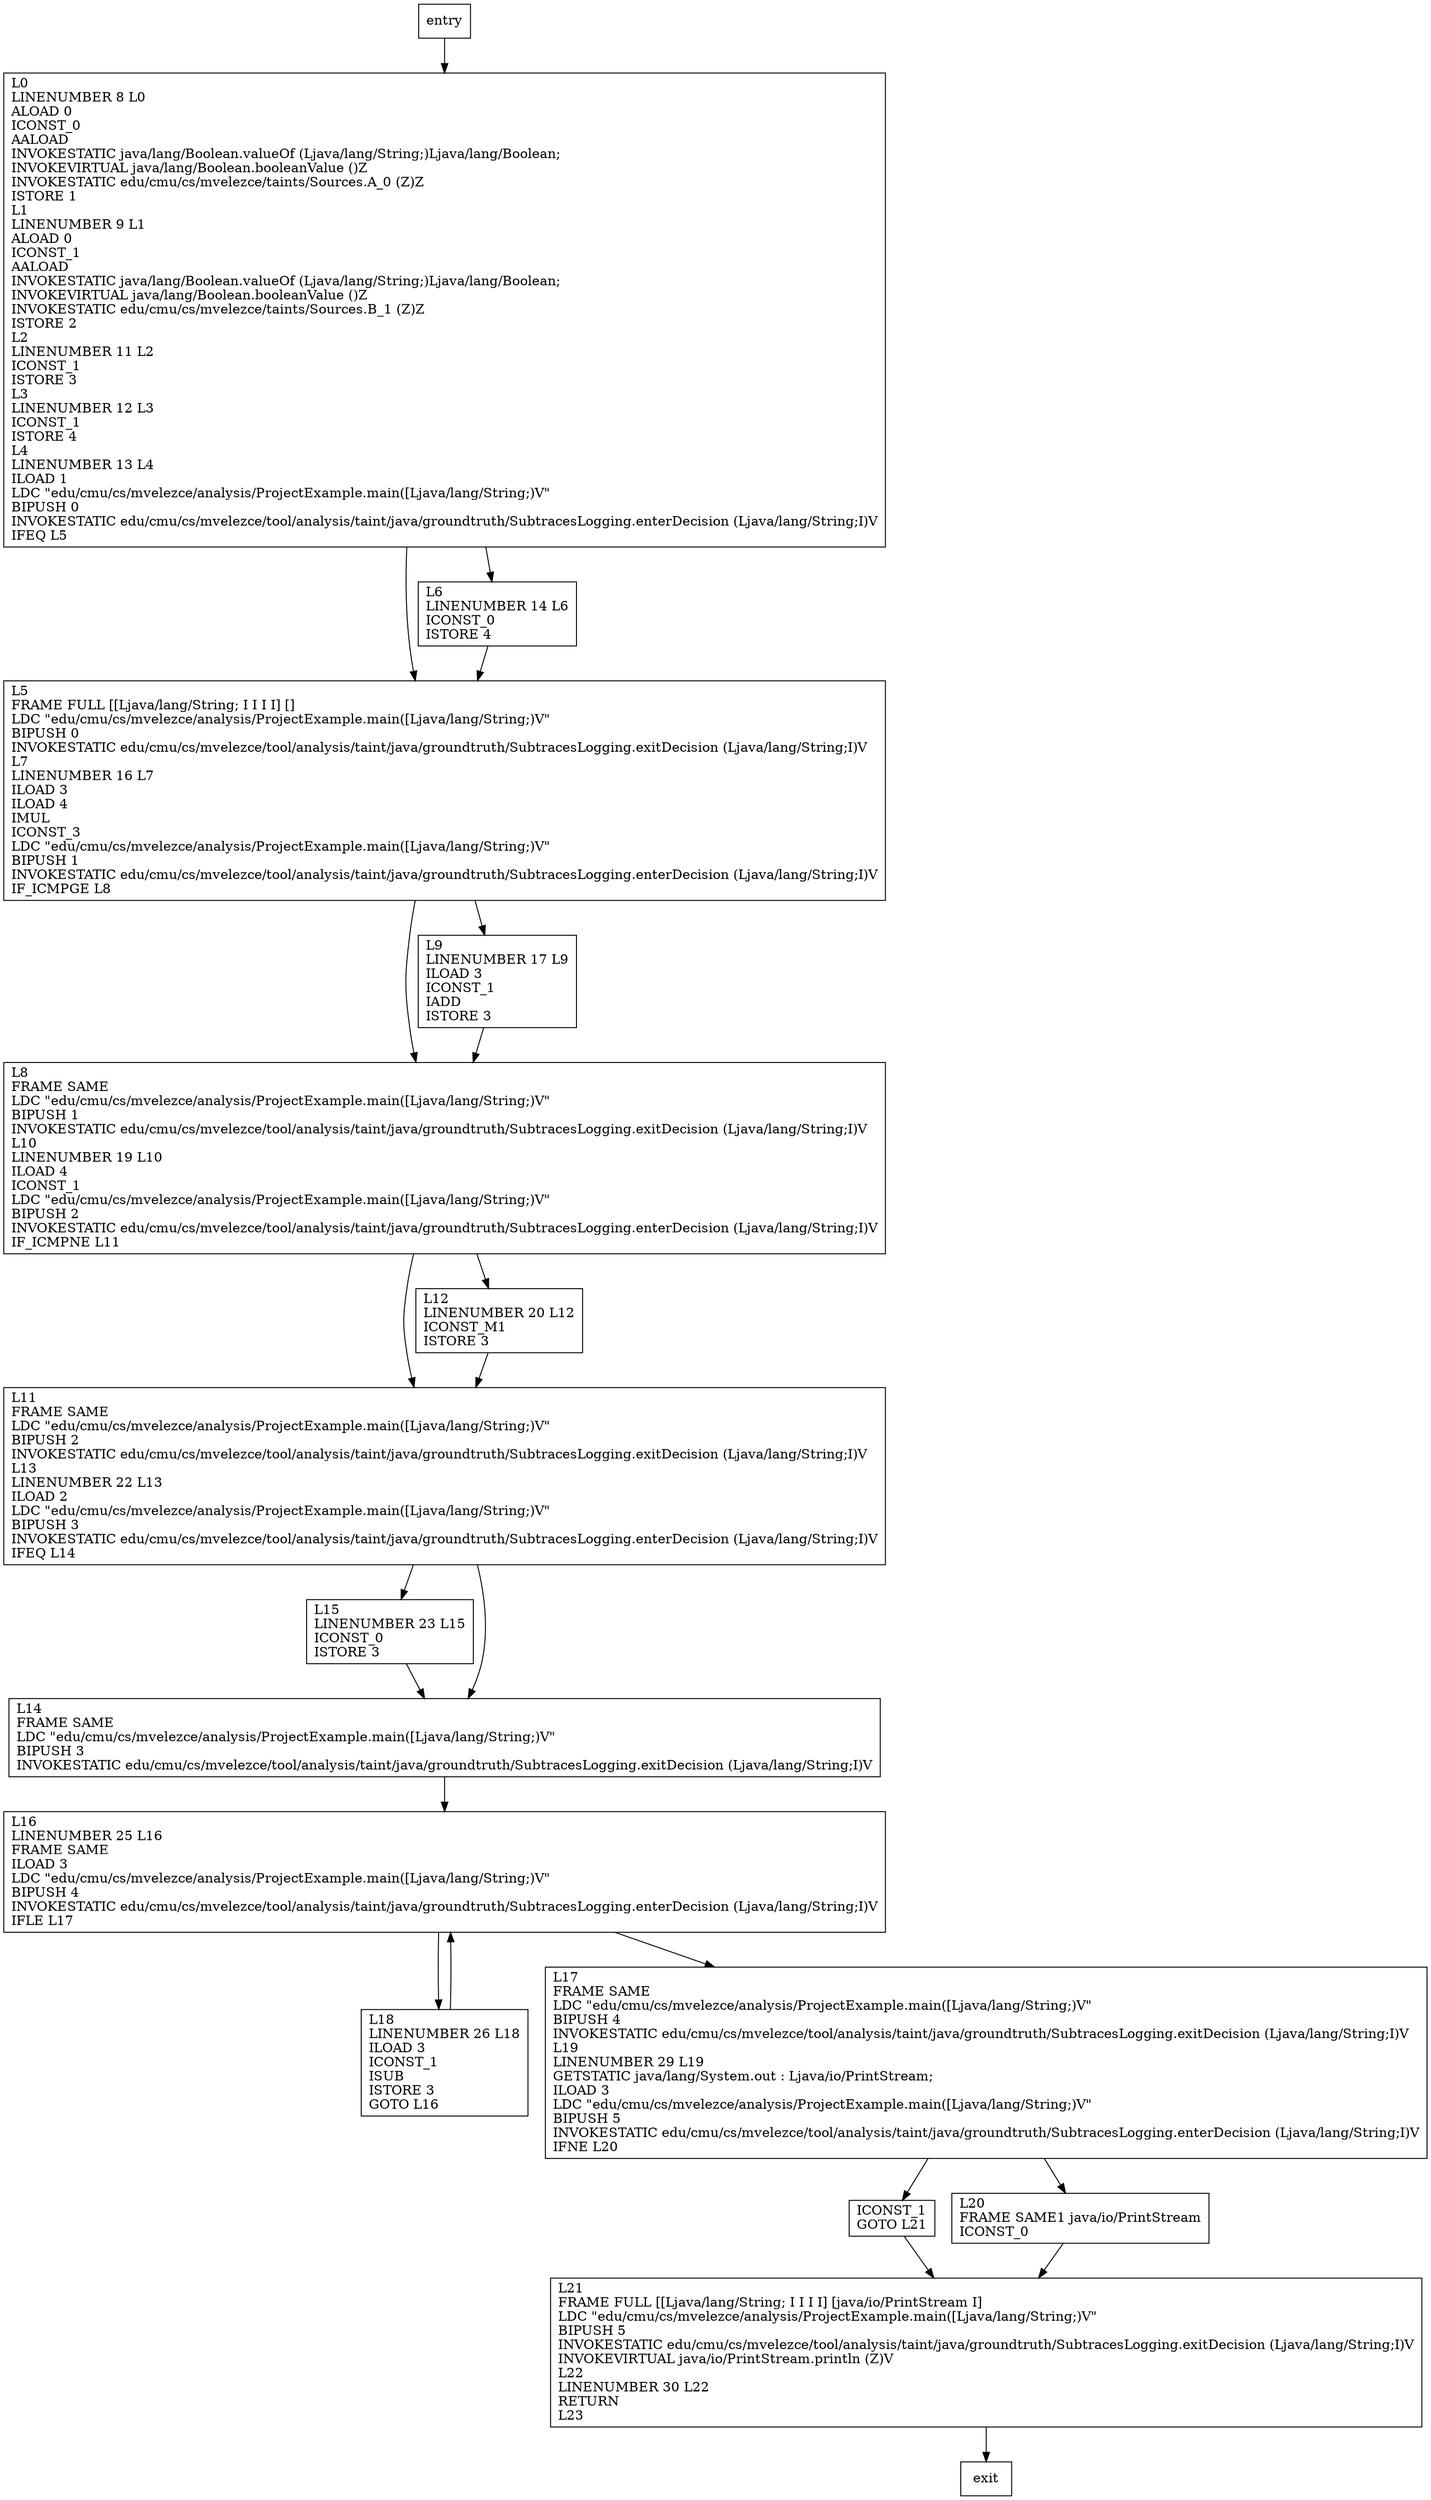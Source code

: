 digraph main {
node [shape=record];
143794182 [label="L11\lFRAME SAME\lLDC \"edu/cmu/cs/mvelezce/analysis/ProjectExample.main([Ljava/lang/String;)V\"\lBIPUSH 2\lINVOKESTATIC edu/cmu/cs/mvelezce/tool/analysis/taint/java/groundtruth/SubtracesLogging.exitDecision (Ljava/lang/String;I)V\lL13\lLINENUMBER 22 L13\lILOAD 2\lLDC \"edu/cmu/cs/mvelezce/analysis/ProjectExample.main([Ljava/lang/String;)V\"\lBIPUSH 3\lINVOKESTATIC edu/cmu/cs/mvelezce/tool/analysis/taint/java/groundtruth/SubtracesLogging.enterDecision (Ljava/lang/String;I)V\lIFEQ L14\l"];
955435390 [label="L8\lFRAME SAME\lLDC \"edu/cmu/cs/mvelezce/analysis/ProjectExample.main([Ljava/lang/String;)V\"\lBIPUSH 1\lINVOKESTATIC edu/cmu/cs/mvelezce/tool/analysis/taint/java/groundtruth/SubtracesLogging.exitDecision (Ljava/lang/String;I)V\lL10\lLINENUMBER 19 L10\lILOAD 4\lICONST_1\lLDC \"edu/cmu/cs/mvelezce/analysis/ProjectExample.main([Ljava/lang/String;)V\"\lBIPUSH 2\lINVOKESTATIC edu/cmu/cs/mvelezce/tool/analysis/taint/java/groundtruth/SubtracesLogging.enterDecision (Ljava/lang/String;I)V\lIF_ICMPNE L11\l"];
1931991968 [label="L18\lLINENUMBER 26 L18\lILOAD 3\lICONST_1\lISUB\lISTORE 3\lGOTO L16\l"];
914426886 [label="ICONST_1\lGOTO L21\l"];
1187931768 [label="L5\lFRAME FULL [[Ljava/lang/String; I I I I] []\lLDC \"edu/cmu/cs/mvelezce/analysis/ProjectExample.main([Ljava/lang/String;)V\"\lBIPUSH 0\lINVOKESTATIC edu/cmu/cs/mvelezce/tool/analysis/taint/java/groundtruth/SubtracesLogging.exitDecision (Ljava/lang/String;I)V\lL7\lLINENUMBER 16 L7\lILOAD 3\lILOAD 4\lIMUL\lICONST_3\lLDC \"edu/cmu/cs/mvelezce/analysis/ProjectExample.main([Ljava/lang/String;)V\"\lBIPUSH 1\lINVOKESTATIC edu/cmu/cs/mvelezce/tool/analysis/taint/java/groundtruth/SubtracesLogging.enterDecision (Ljava/lang/String;I)V\lIF_ICMPGE L8\l"];
438588592 [label="L6\lLINENUMBER 14 L6\lICONST_0\lISTORE 4\l"];
332266790 [label="L15\lLINENUMBER 23 L15\lICONST_0\lISTORE 3\l"];
1075178481 [label="L21\lFRAME FULL [[Ljava/lang/String; I I I I] [java/io/PrintStream I]\lLDC \"edu/cmu/cs/mvelezce/analysis/ProjectExample.main([Ljava/lang/String;)V\"\lBIPUSH 5\lINVOKESTATIC edu/cmu/cs/mvelezce/tool/analysis/taint/java/groundtruth/SubtracesLogging.exitDecision (Ljava/lang/String;I)V\lINVOKEVIRTUAL java/io/PrintStream.println (Z)V\lL22\lLINENUMBER 30 L22\lRETURN\lL23\l"];
1637681527 [label="L16\lLINENUMBER 25 L16\lFRAME SAME\lILOAD 3\lLDC \"edu/cmu/cs/mvelezce/analysis/ProjectExample.main([Ljava/lang/String;)V\"\lBIPUSH 4\lINVOKESTATIC edu/cmu/cs/mvelezce/tool/analysis/taint/java/groundtruth/SubtracesLogging.enterDecision (Ljava/lang/String;I)V\lIFLE L17\l"];
268383156 [label="L17\lFRAME SAME\lLDC \"edu/cmu/cs/mvelezce/analysis/ProjectExample.main([Ljava/lang/String;)V\"\lBIPUSH 4\lINVOKESTATIC edu/cmu/cs/mvelezce/tool/analysis/taint/java/groundtruth/SubtracesLogging.exitDecision (Ljava/lang/String;I)V\lL19\lLINENUMBER 29 L19\lGETSTATIC java/lang/System.out : Ljava/io/PrintStream;\lILOAD 3\lLDC \"edu/cmu/cs/mvelezce/analysis/ProjectExample.main([Ljava/lang/String;)V\"\lBIPUSH 5\lINVOKESTATIC edu/cmu/cs/mvelezce/tool/analysis/taint/java/groundtruth/SubtracesLogging.enterDecision (Ljava/lang/String;I)V\lIFNE L20\l"];
426914923 [label="L0\lLINENUMBER 8 L0\lALOAD 0\lICONST_0\lAALOAD\lINVOKESTATIC java/lang/Boolean.valueOf (Ljava/lang/String;)Ljava/lang/Boolean;\lINVOKEVIRTUAL java/lang/Boolean.booleanValue ()Z\lINVOKESTATIC edu/cmu/cs/mvelezce/taints/Sources.A_0 (Z)Z\lISTORE 1\lL1\lLINENUMBER 9 L1\lALOAD 0\lICONST_1\lAALOAD\lINVOKESTATIC java/lang/Boolean.valueOf (Ljava/lang/String;)Ljava/lang/Boolean;\lINVOKEVIRTUAL java/lang/Boolean.booleanValue ()Z\lINVOKESTATIC edu/cmu/cs/mvelezce/taints/Sources.B_1 (Z)Z\lISTORE 2\lL2\lLINENUMBER 11 L2\lICONST_1\lISTORE 3\lL3\lLINENUMBER 12 L3\lICONST_1\lISTORE 4\lL4\lLINENUMBER 13 L4\lILOAD 1\lLDC \"edu/cmu/cs/mvelezce/analysis/ProjectExample.main([Ljava/lang/String;)V\"\lBIPUSH 0\lINVOKESTATIC edu/cmu/cs/mvelezce/tool/analysis/taint/java/groundtruth/SubtracesLogging.enterDecision (Ljava/lang/String;I)V\lIFEQ L5\l"];
1029335754 [label="L12\lLINENUMBER 20 L12\lICONST_M1\lISTORE 3\l"];
1071541307 [label="L20\lFRAME SAME1 java/io/PrintStream\lICONST_0\l"];
808149863 [label="L9\lLINENUMBER 17 L9\lILOAD 3\lICONST_1\lIADD\lISTORE 3\l"];
2014741603 [label="L14\lFRAME SAME\lLDC \"edu/cmu/cs/mvelezce/analysis/ProjectExample.main([Ljava/lang/String;)V\"\lBIPUSH 3\lINVOKESTATIC edu/cmu/cs/mvelezce/tool/analysis/taint/java/groundtruth/SubtracesLogging.exitDecision (Ljava/lang/String;I)V\l"];
entry;
exit;
143794182 -> 332266790;
143794182 -> 2014741603;
955435390 -> 143794182;
955435390 -> 1029335754;
1931991968 -> 1637681527;
914426886 -> 1075178481;
1187931768 -> 955435390;
1187931768 -> 808149863;
438588592 -> 1187931768;
entry -> 426914923;
332266790 -> 2014741603;
1075178481 -> exit;
1637681527 -> 268383156;
1637681527 -> 1931991968;
268383156 -> 914426886;
268383156 -> 1071541307;
426914923 -> 1187931768;
426914923 -> 438588592;
1029335754 -> 143794182;
1071541307 -> 1075178481;
808149863 -> 955435390;
2014741603 -> 1637681527;
}
